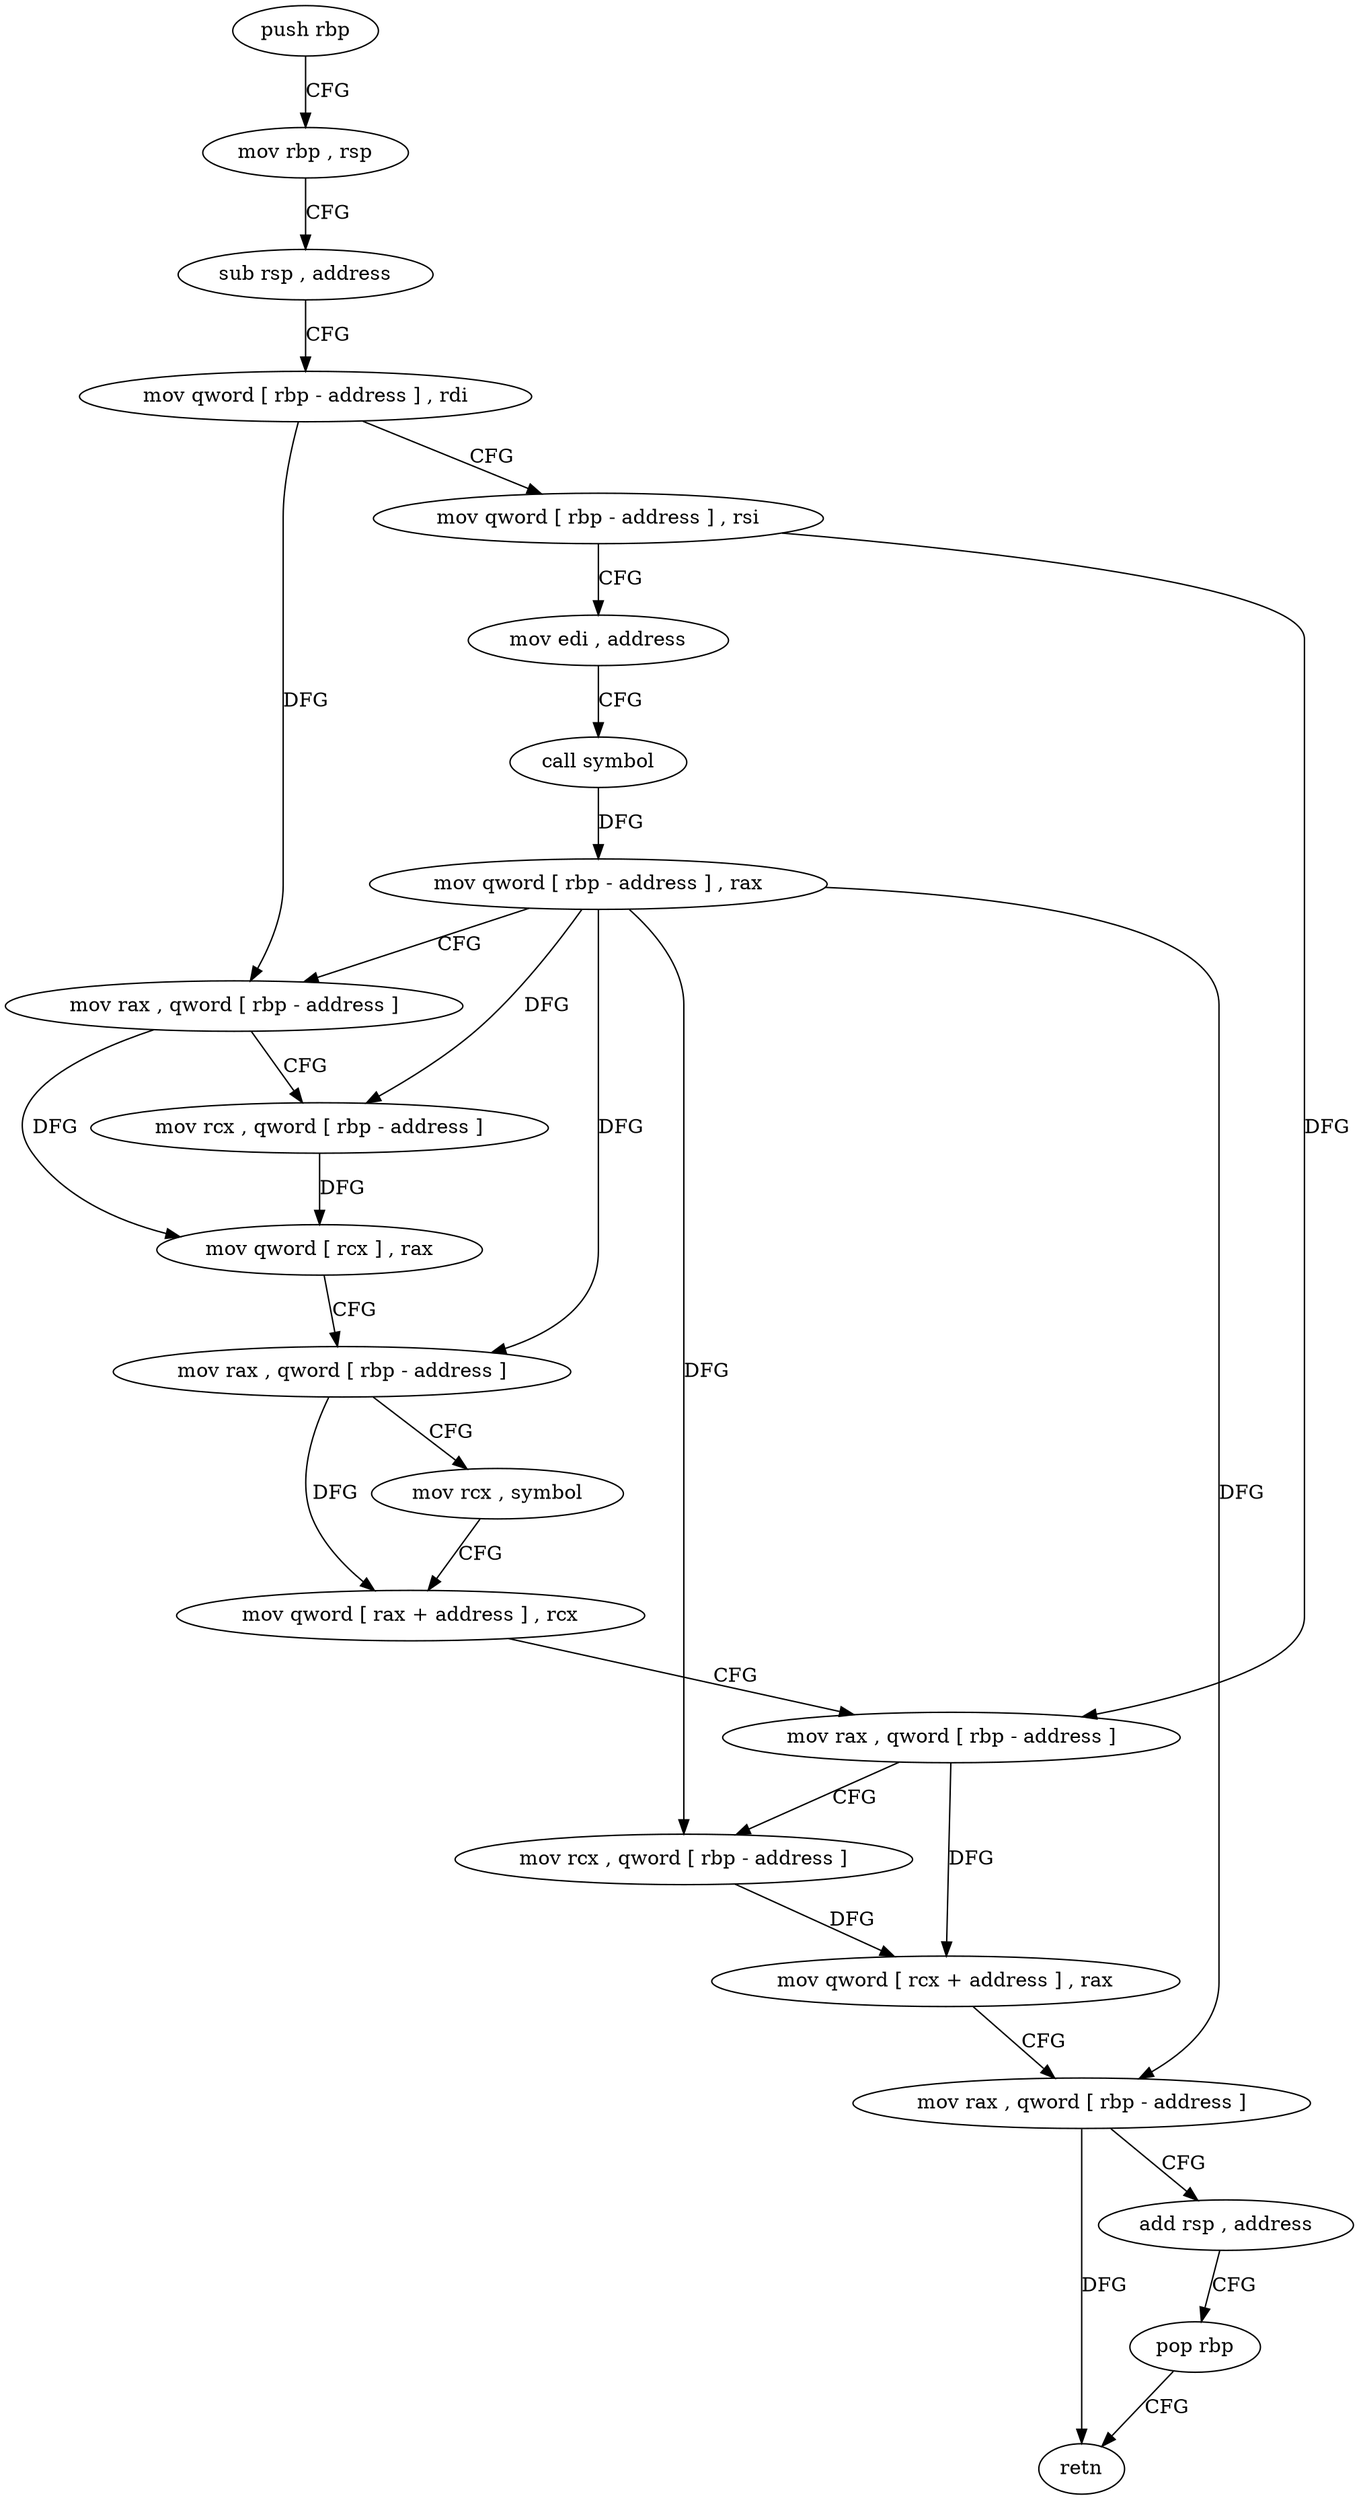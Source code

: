 digraph "func" {
"4237248" [label = "push rbp" ]
"4237249" [label = "mov rbp , rsp" ]
"4237252" [label = "sub rsp , address" ]
"4237256" [label = "mov qword [ rbp - address ] , rdi" ]
"4237260" [label = "mov qword [ rbp - address ] , rsi" ]
"4237264" [label = "mov edi , address" ]
"4237269" [label = "call symbol" ]
"4237274" [label = "mov qword [ rbp - address ] , rax" ]
"4237278" [label = "mov rax , qword [ rbp - address ]" ]
"4237282" [label = "mov rcx , qword [ rbp - address ]" ]
"4237286" [label = "mov qword [ rcx ] , rax" ]
"4237289" [label = "mov rax , qword [ rbp - address ]" ]
"4237293" [label = "mov rcx , symbol" ]
"4237303" [label = "mov qword [ rax + address ] , rcx" ]
"4237307" [label = "mov rax , qword [ rbp - address ]" ]
"4237311" [label = "mov rcx , qword [ rbp - address ]" ]
"4237315" [label = "mov qword [ rcx + address ] , rax" ]
"4237319" [label = "mov rax , qword [ rbp - address ]" ]
"4237323" [label = "add rsp , address" ]
"4237327" [label = "pop rbp" ]
"4237328" [label = "retn" ]
"4237248" -> "4237249" [ label = "CFG" ]
"4237249" -> "4237252" [ label = "CFG" ]
"4237252" -> "4237256" [ label = "CFG" ]
"4237256" -> "4237260" [ label = "CFG" ]
"4237256" -> "4237278" [ label = "DFG" ]
"4237260" -> "4237264" [ label = "CFG" ]
"4237260" -> "4237307" [ label = "DFG" ]
"4237264" -> "4237269" [ label = "CFG" ]
"4237269" -> "4237274" [ label = "DFG" ]
"4237274" -> "4237278" [ label = "CFG" ]
"4237274" -> "4237282" [ label = "DFG" ]
"4237274" -> "4237289" [ label = "DFG" ]
"4237274" -> "4237311" [ label = "DFG" ]
"4237274" -> "4237319" [ label = "DFG" ]
"4237278" -> "4237282" [ label = "CFG" ]
"4237278" -> "4237286" [ label = "DFG" ]
"4237282" -> "4237286" [ label = "DFG" ]
"4237286" -> "4237289" [ label = "CFG" ]
"4237289" -> "4237293" [ label = "CFG" ]
"4237289" -> "4237303" [ label = "DFG" ]
"4237293" -> "4237303" [ label = "CFG" ]
"4237303" -> "4237307" [ label = "CFG" ]
"4237307" -> "4237311" [ label = "CFG" ]
"4237307" -> "4237315" [ label = "DFG" ]
"4237311" -> "4237315" [ label = "DFG" ]
"4237315" -> "4237319" [ label = "CFG" ]
"4237319" -> "4237323" [ label = "CFG" ]
"4237319" -> "4237328" [ label = "DFG" ]
"4237323" -> "4237327" [ label = "CFG" ]
"4237327" -> "4237328" [ label = "CFG" ]
}
